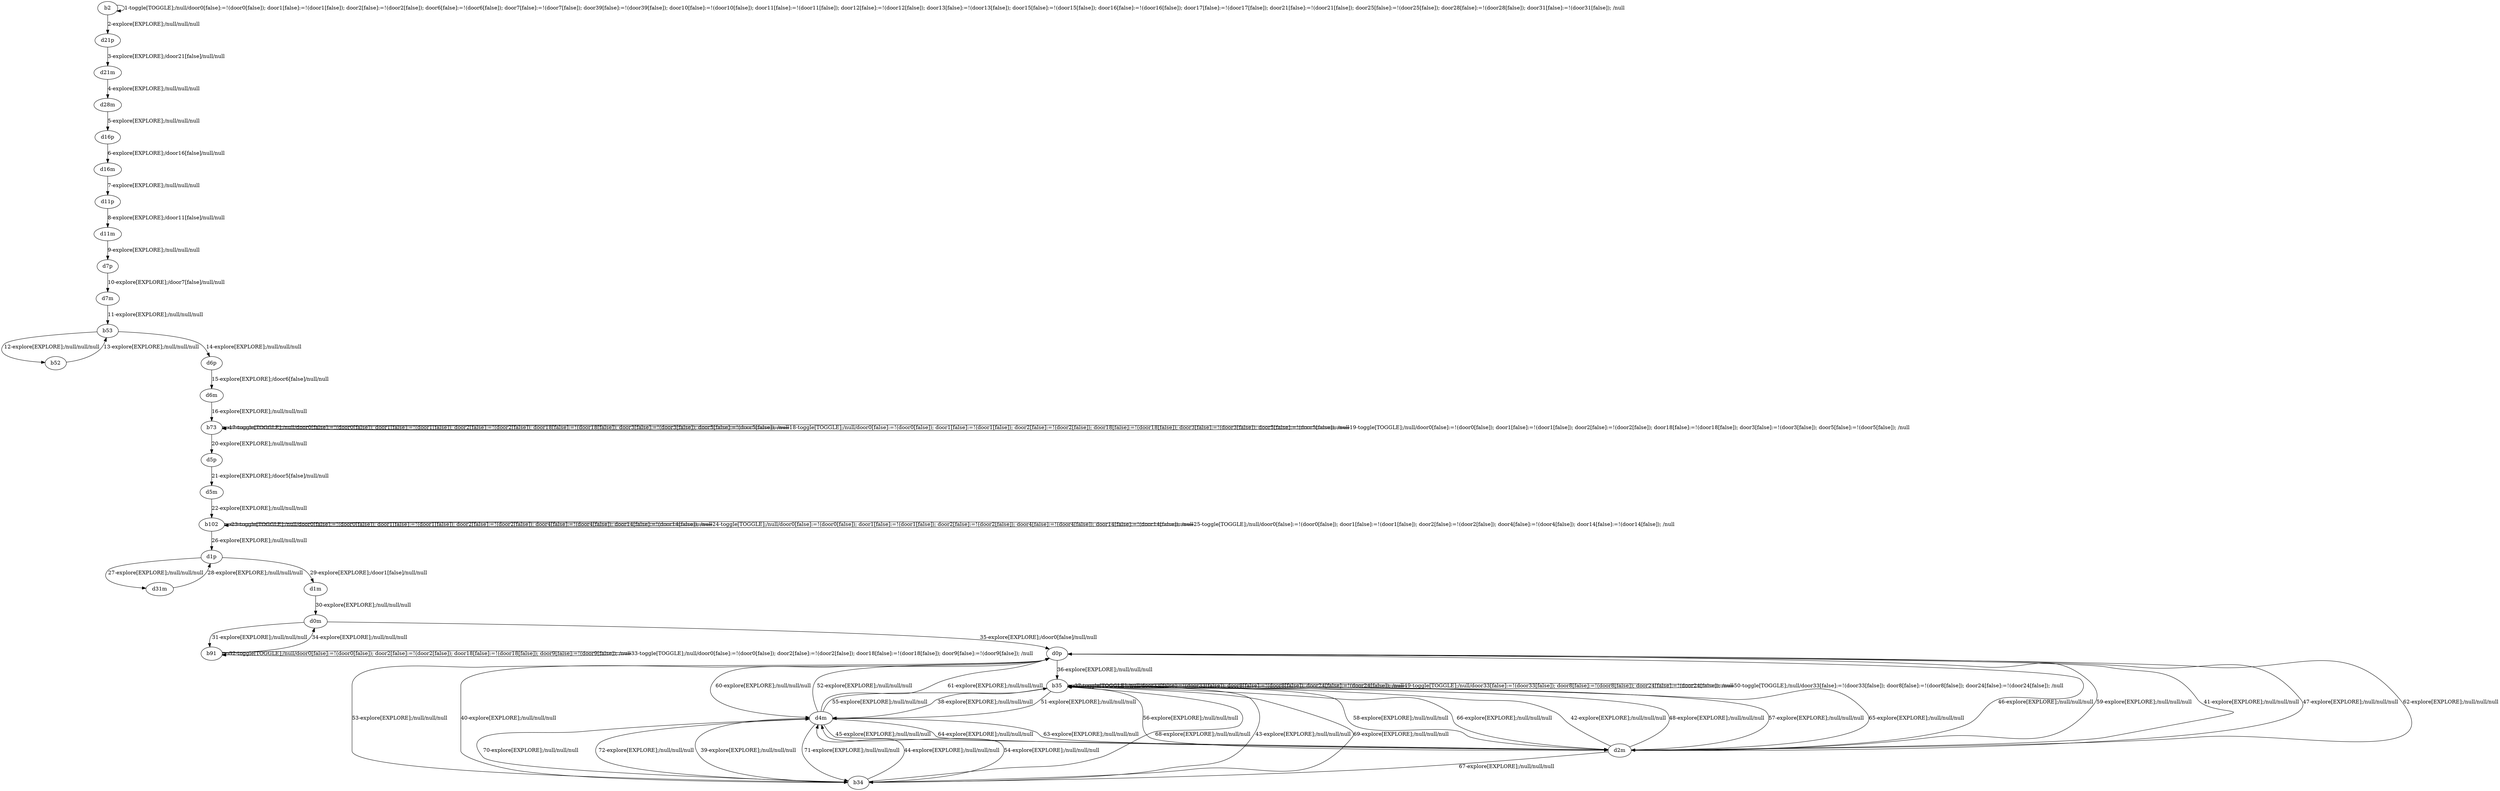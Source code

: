 # Total number of goals covered by this test: 1
# d2m --> d4m

digraph g {
"b2" -> "b2" [label = "1-toggle[TOGGLE];/null/door0[false]:=!(door0[false]); door1[false]:=!(door1[false]); door2[false]:=!(door2[false]); door6[false]:=!(door6[false]); door7[false]:=!(door7[false]); door39[false]:=!(door39[false]); door10[false]:=!(door10[false]); door11[false]:=!(door11[false]); door12[false]:=!(door12[false]); door13[false]:=!(door13[false]); door15[false]:=!(door15[false]); door16[false]:=!(door16[false]); door17[false]:=!(door17[false]); door21[false]:=!(door21[false]); door25[false]:=!(door25[false]); door28[false]:=!(door28[false]); door31[false]:=!(door31[false]); /null"];
"b2" -> "d21p" [label = "2-explore[EXPLORE];/null/null/null"];
"d21p" -> "d21m" [label = "3-explore[EXPLORE];/door21[false]/null/null"];
"d21m" -> "d28m" [label = "4-explore[EXPLORE];/null/null/null"];
"d28m" -> "d16p" [label = "5-explore[EXPLORE];/null/null/null"];
"d16p" -> "d16m" [label = "6-explore[EXPLORE];/door16[false]/null/null"];
"d16m" -> "d11p" [label = "7-explore[EXPLORE];/null/null/null"];
"d11p" -> "d11m" [label = "8-explore[EXPLORE];/door11[false]/null/null"];
"d11m" -> "d7p" [label = "9-explore[EXPLORE];/null/null/null"];
"d7p" -> "d7m" [label = "10-explore[EXPLORE];/door7[false]/null/null"];
"d7m" -> "b53" [label = "11-explore[EXPLORE];/null/null/null"];
"b53" -> "b52" [label = "12-explore[EXPLORE];/null/null/null"];
"b52" -> "b53" [label = "13-explore[EXPLORE];/null/null/null"];
"b53" -> "d6p" [label = "14-explore[EXPLORE];/null/null/null"];
"d6p" -> "d6m" [label = "15-explore[EXPLORE];/door6[false]/null/null"];
"d6m" -> "b73" [label = "16-explore[EXPLORE];/null/null/null"];
"b73" -> "b73" [label = "17-toggle[TOGGLE];/null/door0[false]:=!(door0[false]); door1[false]:=!(door1[false]); door2[false]:=!(door2[false]); door18[false]:=!(door18[false]); door3[false]:=!(door3[false]); door5[false]:=!(door5[false]); /null"];
"b73" -> "b73" [label = "18-toggle[TOGGLE];/null/door0[false]:=!(door0[false]); door1[false]:=!(door1[false]); door2[false]:=!(door2[false]); door18[false]:=!(door18[false]); door3[false]:=!(door3[false]); door5[false]:=!(door5[false]); /null"];
"b73" -> "b73" [label = "19-toggle[TOGGLE];/null/door0[false]:=!(door0[false]); door1[false]:=!(door1[false]); door2[false]:=!(door2[false]); door18[false]:=!(door18[false]); door3[false]:=!(door3[false]); door5[false]:=!(door5[false]); /null"];
"b73" -> "d5p" [label = "20-explore[EXPLORE];/null/null/null"];
"d5p" -> "d5m" [label = "21-explore[EXPLORE];/door5[false]/null/null"];
"d5m" -> "b102" [label = "22-explore[EXPLORE];/null/null/null"];
"b102" -> "b102" [label = "23-toggle[TOGGLE];/null/door0[false]:=!(door0[false]); door1[false]:=!(door1[false]); door2[false]:=!(door2[false]); door4[false]:=!(door4[false]); door14[false]:=!(door14[false]); /null"];
"b102" -> "b102" [label = "24-toggle[TOGGLE];/null/door0[false]:=!(door0[false]); door1[false]:=!(door1[false]); door2[false]:=!(door2[false]); door4[false]:=!(door4[false]); door14[false]:=!(door14[false]); /null"];
"b102" -> "b102" [label = "25-toggle[TOGGLE];/null/door0[false]:=!(door0[false]); door1[false]:=!(door1[false]); door2[false]:=!(door2[false]); door4[false]:=!(door4[false]); door14[false]:=!(door14[false]); /null"];
"b102" -> "d1p" [label = "26-explore[EXPLORE];/null/null/null"];
"d1p" -> "d31m" [label = "27-explore[EXPLORE];/null/null/null"];
"d31m" -> "d1p" [label = "28-explore[EXPLORE];/null/null/null"];
"d1p" -> "d1m" [label = "29-explore[EXPLORE];/door1[false]/null/null"];
"d1m" -> "d0m" [label = "30-explore[EXPLORE];/null/null/null"];
"d0m" -> "b91" [label = "31-explore[EXPLORE];/null/null/null"];
"b91" -> "b91" [label = "32-toggle[TOGGLE];/null/door0[false]:=!(door0[false]); door2[false]:=!(door2[false]); door18[false]:=!(door18[false]); door9[false]:=!(door9[false]); /null"];
"b91" -> "b91" [label = "33-toggle[TOGGLE];/null/door0[false]:=!(door0[false]); door2[false]:=!(door2[false]); door18[false]:=!(door18[false]); door9[false]:=!(door9[false]); /null"];
"b91" -> "d0m" [label = "34-explore[EXPLORE];/null/null/null"];
"d0m" -> "d0p" [label = "35-explore[EXPLORE];/door0[false]/null/null"];
"d0p" -> "b35" [label = "36-explore[EXPLORE];/null/null/null"];
"b35" -> "b35" [label = "37-toggle[TOGGLE];/null/door33[false]:=!(door33[false]); door8[false]:=!(door8[false]); door24[false]:=!(door24[false]); /null"];
"b35" -> "d4m" [label = "38-explore[EXPLORE];/null/null/null"];
"d4m" -> "b34" [label = "39-explore[EXPLORE];/null/null/null"];
"b34" -> "d0p" [label = "40-explore[EXPLORE];/null/null/null"];
"d0p" -> "d2m" [label = "41-explore[EXPLORE];/null/null/null"];
"d2m" -> "b35" [label = "42-explore[EXPLORE];/null/null/null"];
"b35" -> "b34" [label = "43-explore[EXPLORE];/null/null/null"];
"b34" -> "d4m" [label = "44-explore[EXPLORE];/null/null/null"];
"d4m" -> "d2m" [label = "45-explore[EXPLORE];/null/null/null"];
"d2m" -> "d0p" [label = "46-explore[EXPLORE];/null/null/null"];
"d0p" -> "d2m" [label = "47-explore[EXPLORE];/null/null/null"];
"d2m" -> "b35" [label = "48-explore[EXPLORE];/null/null/null"];
"b35" -> "b35" [label = "49-toggle[TOGGLE];/null/door33[false]:=!(door33[false]); door8[false]:=!(door8[false]); door24[false]:=!(door24[false]); /null"];
"b35" -> "b35" [label = "50-toggle[TOGGLE];/null/door33[false]:=!(door33[false]); door8[false]:=!(door8[false]); door24[false]:=!(door24[false]); /null"];
"b35" -> "d4m" [label = "51-explore[EXPLORE];/null/null/null"];
"d4m" -> "d0p" [label = "52-explore[EXPLORE];/null/null/null"];
"d0p" -> "b34" [label = "53-explore[EXPLORE];/null/null/null"];
"b34" -> "d4m" [label = "54-explore[EXPLORE];/null/null/null"];
"d4m" -> "b35" [label = "55-explore[EXPLORE];/null/null/null"];
"b35" -> "d2m" [label = "56-explore[EXPLORE];/null/null/null"];
"d2m" -> "b35" [label = "57-explore[EXPLORE];/null/null/null"];
"b35" -> "d2m" [label = "58-explore[EXPLORE];/null/null/null"];
"d2m" -> "d0p" [label = "59-explore[EXPLORE];/null/null/null"];
"d0p" -> "d4m" [label = "60-explore[EXPLORE];/null/null/null"];
"d4m" -> "d0p" [label = "61-explore[EXPLORE];/null/null/null"];
"d0p" -> "d2m" [label = "62-explore[EXPLORE];/null/null/null"];
"d2m" -> "d4m" [label = "63-explore[EXPLORE];/null/null/null"];
"d4m" -> "d2m" [label = "64-explore[EXPLORE];/null/null/null"];
"d2m" -> "b35" [label = "65-explore[EXPLORE];/null/null/null"];
"b35" -> "d2m" [label = "66-explore[EXPLORE];/null/null/null"];
"d2m" -> "b34" [label = "67-explore[EXPLORE];/null/null/null"];
"b34" -> "b35" [label = "68-explore[EXPLORE];/null/null/null"];
"b35" -> "b34" [label = "69-explore[EXPLORE];/null/null/null"];
"b34" -> "d4m" [label = "70-explore[EXPLORE];/null/null/null"];
"d4m" -> "b34" [label = "71-explore[EXPLORE];/null/null/null"];
"b34" -> "d4m" [label = "72-explore[EXPLORE];/null/null/null"];
}